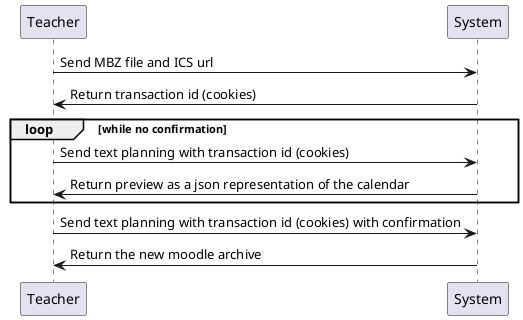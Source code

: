 @startuml
Teacher -> System: Send MBZ file and ICS url
System -> Teacher: Return transaction id (cookies)

loop while no confirmation
    Teacher -> System: Send text planning with transaction id (cookies)
    Teacher <- System: Return preview as a json representation of the calendar
end

Teacher -> System: Send text planning with transaction id (cookies) with confirmation
Teacher <- System: Return the new moodle archive
@enduml
